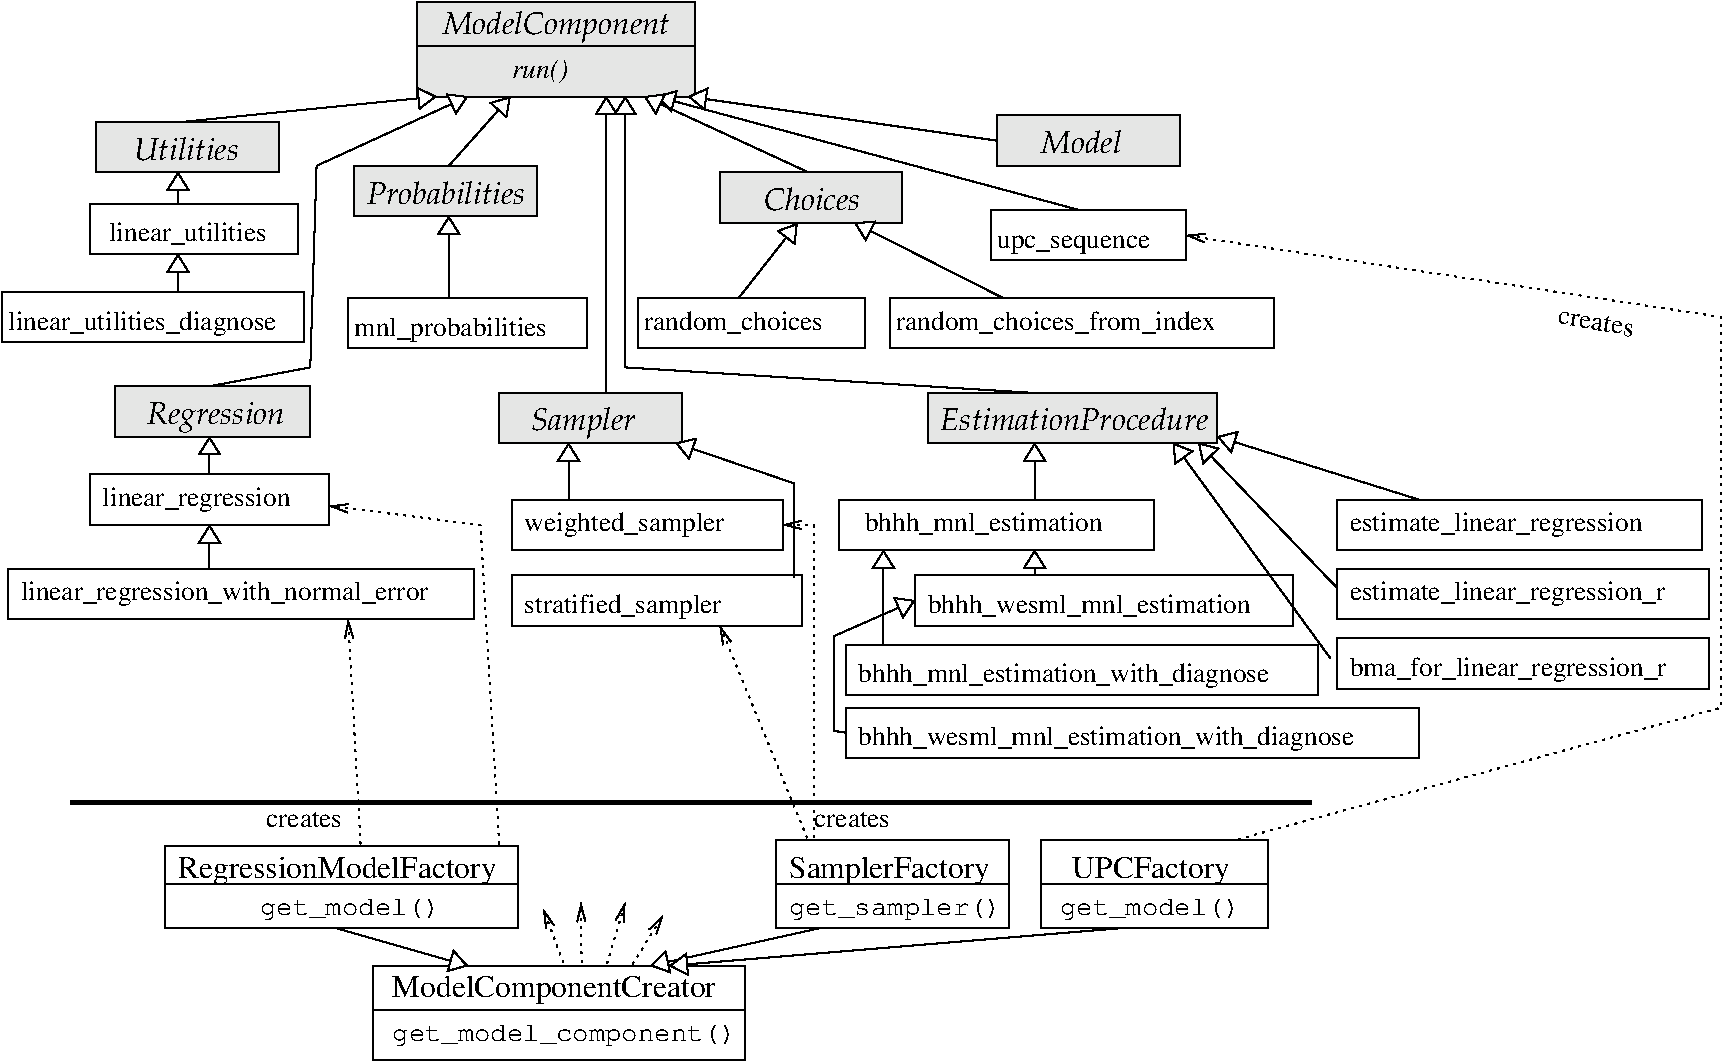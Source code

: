 #FIG 3.2  Produced by xfig version 3.2.5
Landscape
Center
Metric
A4      
100.00
Single
-2
1200 2
0 32 #8e8e8e
6 945 6480 9900 8370
2 1 0 1 0 7 50 -1 -1 0.000 0 0 -1 0 1 2
	1 0 1.00 150.00 120.00
	 3825 7695 2880 7425
2 1 0 3 0 7 50 -1 -1 0.000 0 0 -1 0 0 2
	 990 6525 9855 6525
2 1 2 1 0 7 50 -1 -1 3.000 0 0 -1 1 0 2
	0 0 1.00 60.00 120.00
	 4513 7687 4365 7290
2 1 2 1 0 7 50 -1 -1 3.000 0 0 -1 1 0 2
	0 0 1.00 60.00 120.00
	 4638 7684 4635 7245
2 1 2 1 0 7 50 -1 -1 3.000 0 0 -1 1 0 2
	0 0 1.00 60.00 120.00
	 4815 7695 4950 7245
2 1 2 1 0 7 50 -1 -1 3.000 0 0 -1 1 0 2
	0 0 1.00 60.00 120.00
	 4995 7695 5220 7335
2 2 0 1 0 0 55 -1 -1 0.000 0 0 -1 0 0 5
	 3150 7695 5805 7695 5805 8370 3150 8370 3150 7695
2 1 0 1 0 7 50 -1 -1 0.000 0 0 -1 0 0 2
	 3150 8010 5805 8010
2 1 0 1 0 7 50 -1 -1 0.000 0 0 -1 0 1 2
	1 0 1.00 150.00 120.00
	 5130 7695 6345 7425
2 2 0 1 0 7 50 -1 -1 0.000 0 0 -1 0 0 5
	 6030 6795 7695 6795 7695 7425 6030 7425 6030 6795
2 1 0 1 0 7 50 -1 -1 0.000 0 0 -1 0 0 2
	 6030 7110 7695 7110
2 2 0 1 0 7 50 -1 -1 0.000 0 0 -1 0 0 5
	 7920 6795 9540 6795 9540 7425 7920 7425 7920 6795
2 1 0 1 0 7 50 -1 -1 0.000 0 0 -1 0 1 2
	1 0 1.00 150.00 120.00
	 5265 7695 8505 7425
2 1 0 1 0 7 50 -1 -1 0.000 0 0 -1 0 0 2
	 7920 7110 9540 7110
2 2 0 1 0 7 50 -1 -1 0.000 0 0 -1 0 0 5
	 1665 6840 4185 6840 4185 7425 1665 7425 1665 6840
2 1 0 1 0 7 50 -1 -1 0.000 0 0 -1 0 0 2
	 1665 7110 4185 7110
4 0 0 50 -1 0 15 0.0000 4 225 1230 8145 7065 UPCFactory\001
4 0 0 50 -1 0 15 0.0000 4 225 2535 3285 7920 ModelComponentCreator\001
4 0 0 50 -1 12 13 0.0000 4 165 2520 3285 8235 get_model_component()\001
4 0 0 50 -1 0 15 0.0000 4 225 1575 6120 7065 SamplerFactory\001
4 0 0 50 -1 12 13 0.0000 4 165 1560 6120 7335 get_sampler()\001
4 0 0 50 -1 12 13 0.0000 4 165 1320 8055 7335 get_model()\001
4 0 0 50 -1 0 15 0.0000 4 225 2475 1755 7065 RegressionModelFactory\001
4 0 0 50 -1 12 13 0.0000 4 165 1320 2340 7335 get_model()\001
4 0 0 50 -1 0 13 0.0000 4 120 645 6300 6705 creates\001
4 0 0 50 -1 0 13 0.0000 4 120 645 2385 6705 creates\001
-6
2 1 0 1 0 7 50 -1 -1 0.000 0 0 -1 0 1 2
	1 0 1.00 150.00 120.00
	 5175 1485 8190 2295
2 1 0 1 0 7 50 -1 -1 0.000 0 0 -1 0 1 2
	1 0 1.00 150.00 120.00
	 5400 1485 7605 1800
2 1 0 1 0 7 50 -1 -1 0.000 0 0 -1 0 0 2
	 3465 1125 5445 1125
2 1 0 1 0 7 50 -1 -1 0.000 0 0 -1 0 1 2
	1 0 1.00 150.00 120.00
	 3690 2340 3690 2925
2 1 0 1 0 7 50 -1 -1 0.000 0 0 -1 0 1 2
	1 0 1.00 150.00 120.00
	 5085 1485 6255 2025
2 1 0 1 0 7 50 -1 -1 0.000 0 0 -1 0 1 2
	1 0 1.00 150.00 120.00
	 6180 2391 5760 2925
2 1 0 1 0 7 50 -1 -1 0.000 0 0 -1 0 1 2
	1 0 1.00 150.00 120.00
	 6588 2387 7650 2925
2 2 0 1 0 0 55 -1 2 0.000 0 0 -1 0 0 5
	 5625 2025 6930 2025 6930 2385 5625 2385 5625 2025
2 2 0 1 0 7 50 -1 -1 0.000 0 0 -1 0 0 5
	 7560 2295 8955 2295 8955 2655 7560 2655 7560 2295
2 2 0 1 0 0 55 -1 2 0.000 0 0 -1 0 0 5
	 7605 1620 8910 1620 8910 1980 7605 1980 7605 1620
2 2 0 1 0 7 50 -1 -1 0.000 0 0 -1 0 0 5
	 5040 2925 6660 2925 6660 3285 5040 3285 5040 2925
2 2 0 1 0 7 50 -1 -1 0.000 0 0 -1 0 0 5
	 2970 2925 4680 2925 4680 3285 2970 3285 2970 2925
2 2 0 1 0 0 55 -1 2 0.000 0 0 -1 0 0 5
	 3015 1980 4320 1980 4320 2340 3015 2340 3015 1980
2 1 0 1 0 7 50 -1 -1 0.000 0 0 -1 0 1 3
	1 0 1.00 150.00 120.00
	 4950 1485 4950 3420 7830 3600
2 1 2 1 0 7 52 -1 -1 3.000 0 0 -1 1 0 2
	0 0 1.00 60.00 120.00
	 3060 6840 2970 5220
2 1 0 1 0 7 50 -1 -1 0.000 0 0 -1 0 1 2
	1 0 1.00 150.00 120.00
	 4130 1486 3690 1980
2 1 0 1 0 7 50 -1 -1 0.000 0 0 -1 0 1 2
	1 0 1.00 150.00 120.00
	 3600 1485 1800 1665
2 2 0 1 0 0 55 -1 2 0.000 0 0 -1 0 0 5
	 3465 810 5445 810 5445 1485 3465 1485 3465 810
2 1 0 1 0 7 50 -1 -1 0.000 0 0 -1 0 1 4
	1 0 1.00 150.00 120.00
	 3825 1485 2745 1980 2700 3420 1980 3555
2 1 0 1 0 7 50 -1 -1 0.000 0 0 -1 0 1 2
	1 0 1.00 150.00 120.00
	 7875 3960 7875 4365
2 2 0 1 0 0 55 -1 2 0.000 0 0 -1 0 0 5
	 7110 3600 9180 3600 9180 3960 7110 3960 7110 3600
2 2 0 1 0 0 55 -1 2 0.000 0 0 -1 0 0 5
	 4050 3600 5355 3600 5355 3960 4050 3960 4050 3600
2 1 0 1 0 7 50 -1 -1 0.000 0 0 -1 0 1 2
	1 0 1.00 150.00 120.00
	 4545 3960 4545 4365
2 1 0 1 0 7 50 -1 -1 0.000 0 0 -1 0 1 2
	1 0 1.00 150.00 120.00
	 4815 1485 4815 3600
2 1 2 1 0 7 52 -1 -1 3.000 0 0 -1 1 0 2
	0 0 1.00 60.00 120.00
	 6255 6795 5625 5265
2 2 0 1 0 0 55 -1 2 0.000 0 0 -1 0 0 5
	 1305 3555 2700 3555 2700 3915 1305 3915 1305 3555
2 1 0 1 0 7 50 -1 -1 0.000 0 0 -1 0 1 2
	1 0 1.00 150.00 120.00
	 1980 3915 1980 4185
2 2 0 1 0 0 55 -1 2 0.000 0 0 -1 0 0 5
	 1170 1665 2475 1665 2475 2025 1170 2025 1170 1665
2 1 0 1 0 7 50 -1 -1 0.000 0 0 -1 0 1 2
	1 0 1.00 150.00 120.00
	 1755 2025 1755 2250
2 1 0 1 0 7 50 -1 -1 0.000 0 0 -1 0 1 2
	1 0 1.00 150.00 120.00
	 1755 2610 1755 2880
2 2 0 1 0 7 50 -1 -1 0.000 0 0 -1 0 0 5
	 495 2880 2655 2880 2655 3240 495 3240 495 2880
2 2 0 1 0 7 50 -1 -1 0.000 0 0 -1 0 0 5
	 4140 4905 6210 4905 6210 5265 4140 5265 4140 4905
2 2 0 1 0 7 50 -1 -1 0.000 0 0 -1 0 0 5
	 540 4860 3870 4860 3870 5220 540 5220 540 4860
2 1 2 1 0 7 52 -1 -1 3.000 0 0 -1 1 0 3
	0 0 1.00 60.00 120.00
	 4050 6840 3915 4545 2835 4410
2 1 0 1 0 7 50 -1 -1 0.000 0 0 -1 0 1 2
	1 0 1.00 150.00 120.00
	 1980 4545 1980 4860
2 1 2 1 0 7 52 -1 -1 3.000 0 0 -1 1 0 3
	0 0 1.00 60.00 120.00
	 6300 6795 6300 4545 6075 4545
2 1 0 1 0 7 50 -1 -1 0.000 0 0 -1 0 1 3
	1 0 1.00 150.00 120.00
	 5310 3960 6158 4249 6158 4924
2 2 0 1 0 7 50 -1 -1 0.000 0 0 -1 0 0 5
	 6480 4365 8730 4365 8730 4725 6480 4725 6480 4365
2 2 0 1 0 7 50 -1 -1 0.000 0 0 -1 0 0 5
	 7020 4905 9720 4905 9720 5265 7020 5265 7020 4905
2 2 0 1 0 7 50 -1 -1 0.000 0 0 -1 0 0 5
	 6525 5400 9900 5400 9900 5760 6525 5760 6525 5400
2 1 0 1 0 7 50 -1 -1 0.000 0 0 -1 0 1 2
	1 0 1.00 150.00 120.00
	 7875 4725 7875 4905
2 1 0 1 0 7 50 -1 -1 0.000 0 0 -1 0 1 2
	1 0 1.00 150.00 120.00
	 6795 4725 6795 5400
2 2 0 1 0 7 50 -1 -1 0.000 0 0 -1 0 0 5
	 6525 5850 10620 5850 10620 6210 6525 6210 6525 5850
2 1 0 1 0 7 50 -1 -1 0.000 0 0 -1 0 1 2
	1 0 1.00 150.00 120.00
	 9180 3915 10620 4365
2 2 0 1 0 7 50 -1 -1 0.000 0 0 -1 0 0 5
	 10035 4860 12690 4860 12690 5220 10035 5220 10035 4860
2 1 0 1 0 7 50 -1 -1 0.000 0 0 -1 0 1 2
	1 0 1.00 150.00 120.00
	 9045 3960 10035 4995
2 2 0 1 0 7 50 -1 -1 0.000 0 0 -1 0 0 5
	 10035 5355 12690 5355 12690 5715 10035 5715 10035 5355
2 1 0 1 0 7 50 -1 -1 0.000 0 0 -1 0 1 4
	1 0 1.00 150.00 120.00
	 7020 5085 6439 5341 6439 6016 6525 6030
2 1 0 1 0 7 50 -1 -1 0.000 0 0 -1 0 1 2
	1 0 1.00 150.00 120.00
	 8865 3960 9986 5496
2 1 2 1 0 7 50 -1 -1 3.000 0 0 -1 1 0 4
	0 0 1.00 60.00 120.00
	 9315 6795 12780 5850 12780 3060 8955 2475
2 2 0 1 0 7 50 -1 -1 0.000 0 0 -1 0 0 5
	 1125 2250 2610 2250 2610 2610 1125 2610 1125 2250
2 2 0 1 0 7 50 -1 -1 0.000 0 0 -1 0 0 5
	 6840 2925 9585 2925 9585 3285 6840 3285 6840 2925
2 2 0 1 0 7 50 -1 -1 0.000 0 0 -1 0 0 5
	 1125 4185 2835 4185 2835 4545 1125 4545 1125 4185
2 2 0 1 0 7 50 -1 -1 0.000 0 0 -1 0 0 5
	 4140 4365 6075 4365 6075 4725 4140 4725 4140 4365
2 2 0 1 0 7 50 -1 -1 0.000 0 0 -1 0 0 5
	 10035 4365 12645 4365 12645 4725 10035 4725 10035 4365
4 0 0 50 -1 29 15 0.0000 4 195 1500 3105 2250 Probabilities\001
4 0 0 50 -1 0 13 0.0000 4 195 1455 3015 3195 mnl_probabilities\001
4 0 0 50 -1 29 15 0.0000 4 195 930 5940 2295 Choices\001
4 0 0 50 -1 0 13 0.0000 4 195 1425 5085 3150 random_choices\001
4 0 0 50 -1 0 13 0.0000 4 195 2505 6885 3150 random_choices_from_index\001
4 0 0 50 -1 0 13 0.0000 4 150 1245 7605 2565 upc_sequence\001
4 0 0 50 -1 29 15 0.0000 4 195 735 7920 1890 Model\001
4 0 0 50 -1 29 15 0.0000 4 240 2160 3645 1035 ModelComponent\001
4 0 0 50 -1 1 13 0.0000 4 195 435 4140 1350 run()\001
4 0 0 50 -1 29 15 0.0000 4 195 2535 7200 3870 EstimationProcedure\001
4 0 0 50 -1 29 15 0.0000 4 240 1005 4275 3870 Sampler\001
4 0 0 50 -1 29 15 0.0000 4 240 1320 1530 3825 Regression\001
4 0 0 50 -1 29 15 0.0000 4 195 900 1440 1935 Utilities\001
4 0 0 50 -1 0 13 0.0000 4 195 2055 540 3150 linear_utilities_diagnose\001
4 0 0 50 -1 0 13 0.0000 4 195 3210 630 5085 linear_regression_with_normal_error\001
4 0 0 50 -1 0 13 0.0000 4 195 1545 4230 5175 stratified_sampler\001
4 0 0 50 -1 0 13 0.0000 4 195 1830 6660 4590 bhhh_mnl_estimation\001
4 0 0 50 -1 0 13 0.0000 4 195 2505 7110 5175 bhhh_wesml_mnl_estimation\001
4 0 0 50 -1 0 13 0.0000 4 195 3180 6615 5670 bhhh_mnl_estimation_with_diagnose\001
4 0 0 50 -1 0 13 0.0000 4 195 3855 6615 6120 bhhh_wesml_mnl_estimation_with_diagnose\001
4 0 0 50 -1 0 13 0.0000 4 195 2505 10125 5085 estimate_linear_regression_r\001
4 0 0 50 -1 0 13 0.0000 4 195 2490 10125 5625 bma_for_linear_regression_r\001
4 0 0 50 -1 0 13 6.1087 4 120 645 11610 3105 creates\001
4 0 0 50 -1 0 13 0.0000 4 195 1185 1260 2520 linear_utilities\001
4 0 0 50 -1 0 13 0.0000 4 195 1485 1215 4410 linear_regression\001
4 0 0 50 -1 0 13 0.0000 4 195 1590 4230 4590 weighted_sampler\001
4 0 0 50 -1 0 13 0.0000 4 195 2325 10125 4590 estimate_linear_regression\001
